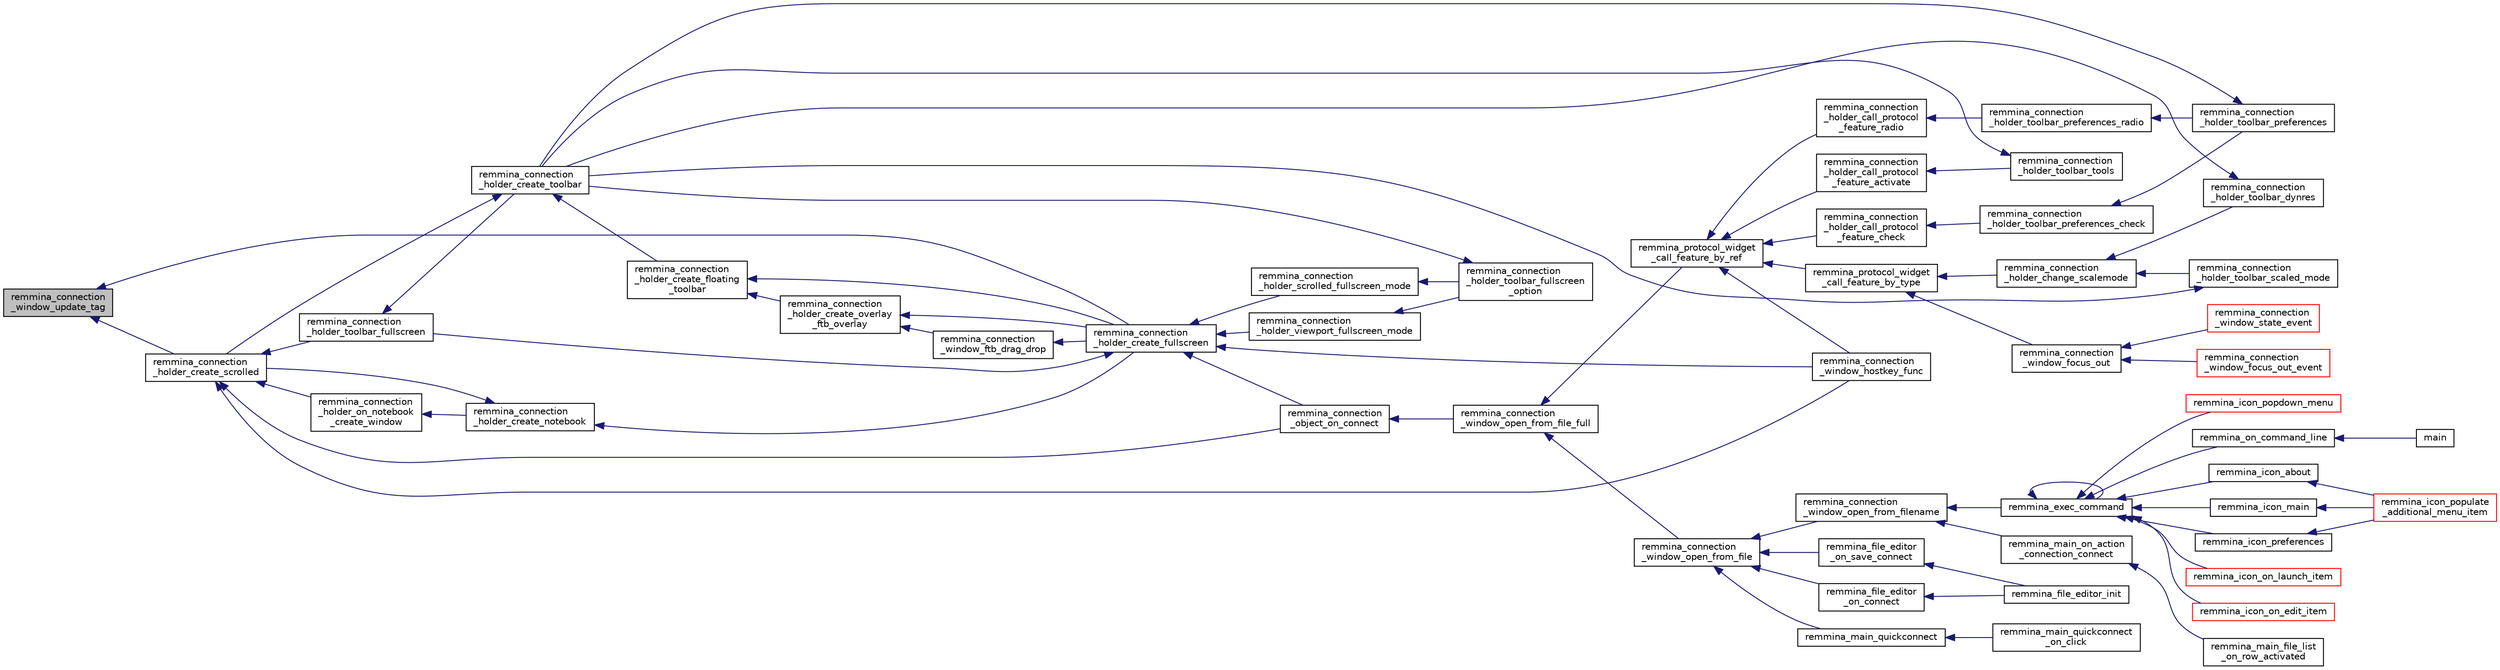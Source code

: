 digraph "remmina_connection_window_update_tag"
{
  edge [fontname="Helvetica",fontsize="10",labelfontname="Helvetica",labelfontsize="10"];
  node [fontname="Helvetica",fontsize="10",shape=record];
  rankdir="LR";
  Node16409 [label="remmina_connection\l_window_update_tag",height=0.2,width=0.4,color="black", fillcolor="grey75", style="filled", fontcolor="black"];
  Node16409 -> Node16410 [dir="back",color="midnightblue",fontsize="10",style="solid",fontname="Helvetica"];
  Node16410 [label="remmina_connection\l_holder_create_scrolled",height=0.2,width=0.4,color="black", fillcolor="white", style="filled",URL="$remmina__connection__window_8c.html#a57b3656c37df65d276ddd50a16906dc7"];
  Node16410 -> Node16411 [dir="back",color="midnightblue",fontsize="10",style="solid",fontname="Helvetica"];
  Node16411 [label="remmina_connection\l_holder_toolbar_fullscreen",height=0.2,width=0.4,color="black", fillcolor="white", style="filled",URL="$remmina__connection__window_8c.html#a02ac20f50f1b7b816bd7208127efdbee"];
  Node16411 -> Node16412 [dir="back",color="midnightblue",fontsize="10",style="solid",fontname="Helvetica"];
  Node16412 [label="remmina_connection\l_holder_create_toolbar",height=0.2,width=0.4,color="black", fillcolor="white", style="filled",URL="$remmina__connection__window_8c.html#af8138da72278e9e9000276e08a6fd984"];
  Node16412 -> Node16413 [dir="back",color="midnightblue",fontsize="10",style="solid",fontname="Helvetica"];
  Node16413 [label="remmina_connection\l_holder_create_floating\l_toolbar",height=0.2,width=0.4,color="black", fillcolor="white", style="filled",URL="$remmina__connection__window_8c.html#a967dca6c1876afc3e6bcb763f9709d43"];
  Node16413 -> Node16414 [dir="back",color="midnightblue",fontsize="10",style="solid",fontname="Helvetica"];
  Node16414 [label="remmina_connection\l_holder_create_overlay\l_ftb_overlay",height=0.2,width=0.4,color="black", fillcolor="white", style="filled",URL="$remmina__connection__window_8c.html#ab2edcb806312b3367c70fbb13c383ae0"];
  Node16414 -> Node16415 [dir="back",color="midnightblue",fontsize="10",style="solid",fontname="Helvetica"];
  Node16415 [label="remmina_connection\l_window_ftb_drag_drop",height=0.2,width=0.4,color="black", fillcolor="white", style="filled",URL="$remmina__connection__window_8c.html#a15c9b2bd929f8f2bb64d0bb6fa60f067"];
  Node16415 -> Node16416 [dir="back",color="midnightblue",fontsize="10",style="solid",fontname="Helvetica"];
  Node16416 [label="remmina_connection\l_holder_create_fullscreen",height=0.2,width=0.4,color="black", fillcolor="white", style="filled",URL="$remmina__connection__window_8c.html#ae67ca4d276339723c1ff87fc224eaccf"];
  Node16416 -> Node16411 [dir="back",color="midnightblue",fontsize="10",style="solid",fontname="Helvetica"];
  Node16416 -> Node16417 [dir="back",color="midnightblue",fontsize="10",style="solid",fontname="Helvetica"];
  Node16417 [label="remmina_connection\l_holder_viewport_fullscreen_mode",height=0.2,width=0.4,color="black", fillcolor="white", style="filled",URL="$remmina__connection__window_8c.html#a0e99d0ff8c39f2c6de508eee9ef498c5"];
  Node16417 -> Node16418 [dir="back",color="midnightblue",fontsize="10",style="solid",fontname="Helvetica"];
  Node16418 [label="remmina_connection\l_holder_toolbar_fullscreen\l_option",height=0.2,width=0.4,color="black", fillcolor="white", style="filled",URL="$remmina__connection__window_8c.html#a1415cdcbed0e6fe9a7978586bf132207"];
  Node16418 -> Node16412 [dir="back",color="midnightblue",fontsize="10",style="solid",fontname="Helvetica"];
  Node16416 -> Node16419 [dir="back",color="midnightblue",fontsize="10",style="solid",fontname="Helvetica"];
  Node16419 [label="remmina_connection\l_holder_scrolled_fullscreen_mode",height=0.2,width=0.4,color="black", fillcolor="white", style="filled",URL="$remmina__connection__window_8c.html#aa25cae5c0e15e13b817b925e42a044a9"];
  Node16419 -> Node16418 [dir="back",color="midnightblue",fontsize="10",style="solid",fontname="Helvetica"];
  Node16416 -> Node16420 [dir="back",color="midnightblue",fontsize="10",style="solid",fontname="Helvetica"];
  Node16420 [label="remmina_connection\l_window_hostkey_func",height=0.2,width=0.4,color="black", fillcolor="white", style="filled",URL="$remmina__connection__window_8c.html#abef663d930076deb3105f86dabe2a9c3"];
  Node16416 -> Node16421 [dir="back",color="midnightblue",fontsize="10",style="solid",fontname="Helvetica"];
  Node16421 [label="remmina_connection\l_object_on_connect",height=0.2,width=0.4,color="black", fillcolor="white", style="filled",URL="$remmina__connection__window_8c.html#a0ad685a873ecef95ec13caba17e0c22e"];
  Node16421 -> Node16422 [dir="back",color="midnightblue",fontsize="10",style="solid",fontname="Helvetica"];
  Node16422 [label="remmina_connection\l_window_open_from_file_full",height=0.2,width=0.4,color="black", fillcolor="white", style="filled",URL="$remmina__connection__window_8h.html#adbf2b670ca3bae96a99cb0b36021a961"];
  Node16422 -> Node16423 [dir="back",color="midnightblue",fontsize="10",style="solid",fontname="Helvetica"];
  Node16423 [label="remmina_connection\l_window_open_from_file",height=0.2,width=0.4,color="black", fillcolor="white", style="filled",URL="$remmina__connection__window_8h.html#a1c7f722a89609523cc4de079cc82f23c"];
  Node16423 -> Node16424 [dir="back",color="midnightblue",fontsize="10",style="solid",fontname="Helvetica"];
  Node16424 [label="remmina_connection\l_window_open_from_filename",height=0.2,width=0.4,color="black", fillcolor="white", style="filled",URL="$remmina__connection__window_8h.html#ab0ed27ef360efc7d92906cbabf9da5db"];
  Node16424 -> Node16425 [dir="back",color="midnightblue",fontsize="10",style="solid",fontname="Helvetica"];
  Node16425 [label="remmina_exec_command",height=0.2,width=0.4,color="black", fillcolor="white", style="filled",URL="$remmina__exec_8h.html#a424cabdcff647797061e7482049d62a7"];
  Node16425 -> Node16426 [dir="back",color="midnightblue",fontsize="10",style="solid",fontname="Helvetica"];
  Node16426 [label="remmina_on_command_line",height=0.2,width=0.4,color="black", fillcolor="white", style="filled",URL="$remmina_8c.html#aeb286fc5bd52ab5382ab8cb495dc2914"];
  Node16426 -> Node16427 [dir="back",color="midnightblue",fontsize="10",style="solid",fontname="Helvetica"];
  Node16427 [label="main",height=0.2,width=0.4,color="black", fillcolor="white", style="filled",URL="$remmina_8c.html#a0ddf1224851353fc92bfbff6f499fa97"];
  Node16425 -> Node16425 [dir="back",color="midnightblue",fontsize="10",style="solid",fontname="Helvetica"];
  Node16425 -> Node16428 [dir="back",color="midnightblue",fontsize="10",style="solid",fontname="Helvetica"];
  Node16428 [label="remmina_icon_main",height=0.2,width=0.4,color="black", fillcolor="white", style="filled",URL="$remmina__icon_8c.html#a920476110ab6410c8fc8cf734109e497"];
  Node16428 -> Node16429 [dir="back",color="midnightblue",fontsize="10",style="solid",fontname="Helvetica"];
  Node16429 [label="remmina_icon_populate\l_additional_menu_item",height=0.2,width=0.4,color="red", fillcolor="white", style="filled",URL="$remmina__icon_8c.html#a8aaf73ed94cf20dcce1c7be26262cb56"];
  Node16425 -> Node16439 [dir="back",color="midnightblue",fontsize="10",style="solid",fontname="Helvetica"];
  Node16439 [label="remmina_icon_preferences",height=0.2,width=0.4,color="black", fillcolor="white", style="filled",URL="$remmina__icon_8c.html#ad3b0e3d12e4854eae05b1afea19da404"];
  Node16439 -> Node16429 [dir="back",color="midnightblue",fontsize="10",style="solid",fontname="Helvetica"];
  Node16425 -> Node16440 [dir="back",color="midnightblue",fontsize="10",style="solid",fontname="Helvetica"];
  Node16440 [label="remmina_icon_about",height=0.2,width=0.4,color="black", fillcolor="white", style="filled",URL="$remmina__icon_8c.html#a5cdf1958ef01e49889bcee2e90e2cf71"];
  Node16440 -> Node16429 [dir="back",color="midnightblue",fontsize="10",style="solid",fontname="Helvetica"];
  Node16425 -> Node16441 [dir="back",color="midnightblue",fontsize="10",style="solid",fontname="Helvetica"];
  Node16441 [label="remmina_icon_on_launch_item",height=0.2,width=0.4,color="red", fillcolor="white", style="filled",URL="$remmina__icon_8c.html#ad1699688680e12abcfd5c74dd2f76d83"];
  Node16425 -> Node16444 [dir="back",color="midnightblue",fontsize="10",style="solid",fontname="Helvetica"];
  Node16444 [label="remmina_icon_on_edit_item",height=0.2,width=0.4,color="red", fillcolor="white", style="filled",URL="$remmina__icon_8c.html#af8708120906a8dc41a7998ebf9ecd129"];
  Node16425 -> Node16445 [dir="back",color="midnightblue",fontsize="10",style="solid",fontname="Helvetica"];
  Node16445 [label="remmina_icon_popdown_menu",height=0.2,width=0.4,color="red", fillcolor="white", style="filled",URL="$remmina__icon_8c.html#a444be76e3c3a065279c5f9abc7fae833"];
  Node16424 -> Node16446 [dir="back",color="midnightblue",fontsize="10",style="solid",fontname="Helvetica"];
  Node16446 [label="remmina_main_on_action\l_connection_connect",height=0.2,width=0.4,color="black", fillcolor="white", style="filled",URL="$remmina__main_8c.html#ae023d1cb099a4f7bee79f13760566cbf"];
  Node16446 -> Node16447 [dir="back",color="midnightblue",fontsize="10",style="solid",fontname="Helvetica"];
  Node16447 [label="remmina_main_file_list\l_on_row_activated",height=0.2,width=0.4,color="black", fillcolor="white", style="filled",URL="$remmina__main_8c.html#aba1a89a2400c5cc8373c6bd34602ac10"];
  Node16423 -> Node16448 [dir="back",color="midnightblue",fontsize="10",style="solid",fontname="Helvetica"];
  Node16448 [label="remmina_file_editor\l_on_connect",height=0.2,width=0.4,color="black", fillcolor="white", style="filled",URL="$remmina__file__editor_8c.html#a73b8581fd1fd77532b748d91a2951f25"];
  Node16448 -> Node16432 [dir="back",color="midnightblue",fontsize="10",style="solid",fontname="Helvetica"];
  Node16432 [label="remmina_file_editor_init",height=0.2,width=0.4,color="black", fillcolor="white", style="filled",URL="$remmina__file__editor_8c.html#a9afd8d41c66f547320930eb331f3124d"];
  Node16423 -> Node16433 [dir="back",color="midnightblue",fontsize="10",style="solid",fontname="Helvetica"];
  Node16433 [label="remmina_file_editor\l_on_save_connect",height=0.2,width=0.4,color="black", fillcolor="white", style="filled",URL="$remmina__file__editor_8c.html#a57224f3f69f04f398de563b71be6b18e"];
  Node16433 -> Node16432 [dir="back",color="midnightblue",fontsize="10",style="solid",fontname="Helvetica"];
  Node16423 -> Node16449 [dir="back",color="midnightblue",fontsize="10",style="solid",fontname="Helvetica"];
  Node16449 [label="remmina_main_quickconnect",height=0.2,width=0.4,color="black", fillcolor="white", style="filled",URL="$remmina__main_8c.html#a802458852abacebfb16f1f4295806a01"];
  Node16449 -> Node16450 [dir="back",color="midnightblue",fontsize="10",style="solid",fontname="Helvetica"];
  Node16450 [label="remmina_main_quickconnect\l_on_click",height=0.2,width=0.4,color="black", fillcolor="white", style="filled",URL="$remmina__main_8c.html#a210e9e04c7c97cc86412044de31f659d"];
  Node16422 -> Node16451 [dir="back",color="midnightblue",fontsize="10",style="solid",fontname="Helvetica"];
  Node16451 [label="remmina_protocol_widget\l_call_feature_by_ref",height=0.2,width=0.4,color="black", fillcolor="white", style="filled",URL="$remmina__protocol__widget_8h.html#a605b69a9aa4393024369cc5070488692"];
  Node16451 -> Node16452 [dir="back",color="midnightblue",fontsize="10",style="solid",fontname="Helvetica"];
  Node16452 [label="remmina_connection\l_holder_call_protocol\l_feature_radio",height=0.2,width=0.4,color="black", fillcolor="white", style="filled",URL="$remmina__connection__window_8c.html#a86280cb973101817f7410af393bc2f98"];
  Node16452 -> Node16453 [dir="back",color="midnightblue",fontsize="10",style="solid",fontname="Helvetica"];
  Node16453 [label="remmina_connection\l_holder_toolbar_preferences_radio",height=0.2,width=0.4,color="black", fillcolor="white", style="filled",URL="$remmina__connection__window_8c.html#a1ddab4aacc284c606ab237eae9c0b5a9"];
  Node16453 -> Node16454 [dir="back",color="midnightblue",fontsize="10",style="solid",fontname="Helvetica"];
  Node16454 [label="remmina_connection\l_holder_toolbar_preferences",height=0.2,width=0.4,color="black", fillcolor="white", style="filled",URL="$remmina__connection__window_8c.html#a78ec7d6e66d6e6569c1a9a0230c74bc8"];
  Node16454 -> Node16412 [dir="back",color="midnightblue",fontsize="10",style="solid",fontname="Helvetica"];
  Node16451 -> Node16455 [dir="back",color="midnightblue",fontsize="10",style="solid",fontname="Helvetica"];
  Node16455 [label="remmina_connection\l_holder_call_protocol\l_feature_check",height=0.2,width=0.4,color="black", fillcolor="white", style="filled",URL="$remmina__connection__window_8c.html#a8d924ded7fe147df8b5f113e2fb1d6e7"];
  Node16455 -> Node16456 [dir="back",color="midnightblue",fontsize="10",style="solid",fontname="Helvetica"];
  Node16456 [label="remmina_connection\l_holder_toolbar_preferences_check",height=0.2,width=0.4,color="black", fillcolor="white", style="filled",URL="$remmina__connection__window_8c.html#ada0dce340f5f1484c496a2357e8a2c69"];
  Node16456 -> Node16454 [dir="back",color="midnightblue",fontsize="10",style="solid",fontname="Helvetica"];
  Node16451 -> Node16457 [dir="back",color="midnightblue",fontsize="10",style="solid",fontname="Helvetica"];
  Node16457 [label="remmina_connection\l_holder_call_protocol\l_feature_activate",height=0.2,width=0.4,color="black", fillcolor="white", style="filled",URL="$remmina__connection__window_8c.html#a4507b43c6fd10bc68d9512c6b253a552"];
  Node16457 -> Node16458 [dir="back",color="midnightblue",fontsize="10",style="solid",fontname="Helvetica"];
  Node16458 [label="remmina_connection\l_holder_toolbar_tools",height=0.2,width=0.4,color="black", fillcolor="white", style="filled",URL="$remmina__connection__window_8c.html#a51cc0b2274049920f67c71047bd76213"];
  Node16458 -> Node16412 [dir="back",color="midnightblue",fontsize="10",style="solid",fontname="Helvetica"];
  Node16451 -> Node16420 [dir="back",color="midnightblue",fontsize="10",style="solid",fontname="Helvetica"];
  Node16451 -> Node16459 [dir="back",color="midnightblue",fontsize="10",style="solid",fontname="Helvetica"];
  Node16459 [label="remmina_protocol_widget\l_call_feature_by_type",height=0.2,width=0.4,color="black", fillcolor="white", style="filled",URL="$remmina__protocol__widget_8h.html#a6a630e96e5b914d60d678ae8eaad4cd9"];
  Node16459 -> Node16460 [dir="back",color="midnightblue",fontsize="10",style="solid",fontname="Helvetica"];
  Node16460 [label="remmina_connection\l_holder_change_scalemode",height=0.2,width=0.4,color="black", fillcolor="white", style="filled",URL="$remmina__connection__window_8c.html#a5565ebedf82eb9f2d54b7f447b4c930e"];
  Node16460 -> Node16461 [dir="back",color="midnightblue",fontsize="10",style="solid",fontname="Helvetica"];
  Node16461 [label="remmina_connection\l_holder_toolbar_dynres",height=0.2,width=0.4,color="black", fillcolor="white", style="filled",URL="$remmina__connection__window_8c.html#a576e3800c7371f63b27e3832848ac4e5"];
  Node16461 -> Node16412 [dir="back",color="midnightblue",fontsize="10",style="solid",fontname="Helvetica"];
  Node16460 -> Node16462 [dir="back",color="midnightblue",fontsize="10",style="solid",fontname="Helvetica"];
  Node16462 [label="remmina_connection\l_holder_toolbar_scaled_mode",height=0.2,width=0.4,color="black", fillcolor="white", style="filled",URL="$remmina__connection__window_8c.html#ad6136dd7c0867a5a5f1c0b0645632ee4"];
  Node16462 -> Node16412 [dir="back",color="midnightblue",fontsize="10",style="solid",fontname="Helvetica"];
  Node16459 -> Node16463 [dir="back",color="midnightblue",fontsize="10",style="solid",fontname="Helvetica"];
  Node16463 [label="remmina_connection\l_window_focus_out",height=0.2,width=0.4,color="black", fillcolor="white", style="filled",URL="$remmina__connection__window_8c.html#a8c242e0a7ee57ed79099c330d696b43f"];
  Node16463 -> Node16464 [dir="back",color="midnightblue",fontsize="10",style="solid",fontname="Helvetica"];
  Node16464 [label="remmina_connection\l_window_focus_out_event",height=0.2,width=0.4,color="red", fillcolor="white", style="filled",URL="$remmina__connection__window_8c.html#a539828a1dd435bee083d82136691176c"];
  Node16463 -> Node16466 [dir="back",color="midnightblue",fontsize="10",style="solid",fontname="Helvetica"];
  Node16466 [label="remmina_connection\l_window_state_event",height=0.2,width=0.4,color="red", fillcolor="white", style="filled",URL="$remmina__connection__window_8c.html#a174d5b1e983a96c98aae2e8078f462bd"];
  Node16414 -> Node16416 [dir="back",color="midnightblue",fontsize="10",style="solid",fontname="Helvetica"];
  Node16413 -> Node16416 [dir="back",color="midnightblue",fontsize="10",style="solid",fontname="Helvetica"];
  Node16412 -> Node16410 [dir="back",color="midnightblue",fontsize="10",style="solid",fontname="Helvetica"];
  Node16410 -> Node16467 [dir="back",color="midnightblue",fontsize="10",style="solid",fontname="Helvetica"];
  Node16467 [label="remmina_connection\l_holder_on_notebook\l_create_window",height=0.2,width=0.4,color="black", fillcolor="white", style="filled",URL="$remmina__connection__window_8c.html#a2f5fc595c1aad851962aa58e2009bcce"];
  Node16467 -> Node16468 [dir="back",color="midnightblue",fontsize="10",style="solid",fontname="Helvetica"];
  Node16468 [label="remmina_connection\l_holder_create_notebook",height=0.2,width=0.4,color="black", fillcolor="white", style="filled",URL="$remmina__connection__window_8c.html#ae616dc409c5775dc73d9a83c1f081705"];
  Node16468 -> Node16410 [dir="back",color="midnightblue",fontsize="10",style="solid",fontname="Helvetica"];
  Node16468 -> Node16416 [dir="back",color="midnightblue",fontsize="10",style="solid",fontname="Helvetica"];
  Node16410 -> Node16420 [dir="back",color="midnightblue",fontsize="10",style="solid",fontname="Helvetica"];
  Node16410 -> Node16421 [dir="back",color="midnightblue",fontsize="10",style="solid",fontname="Helvetica"];
  Node16409 -> Node16416 [dir="back",color="midnightblue",fontsize="10",style="solid",fontname="Helvetica"];
}
